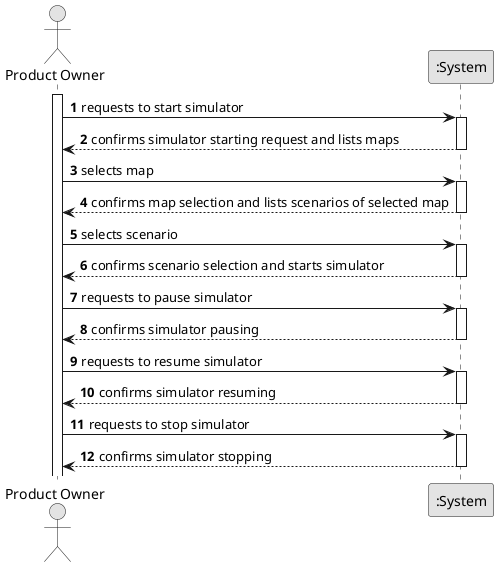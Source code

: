 @startuml
skinparam monochrome true
skinparam packageStyle rectangle
skinparam shadowing false

autonumber

actor "Product Owner" as Employee
participant ":System" as System

activate Employee

    Employee -> System : requests to start simulator
    activate System

        System --> Employee : confirms simulator starting request and lists maps
    deactivate System

    Employee -> System : selects map
    activate System

        System --> Employee : confirms map selection and lists scenarios of selected map
    deactivate System

    Employee -> System : selects scenario
    activate System

        System --> Employee : confirms scenario selection and starts simulator
    deactivate System

    Employee -> System : requests to pause simulator
    activate System

        System --> Employee : confirms simulator pausing
    deactivate System

    Employee -> System : requests to resume simulator
    activate System

        System --> Employee : confirms simulator resuming
    deactivate System

    Employee -> System : requests to stop simulator
    activate System

        System --> Employee : confirms simulator stopping
    deactivate System

@enduml
